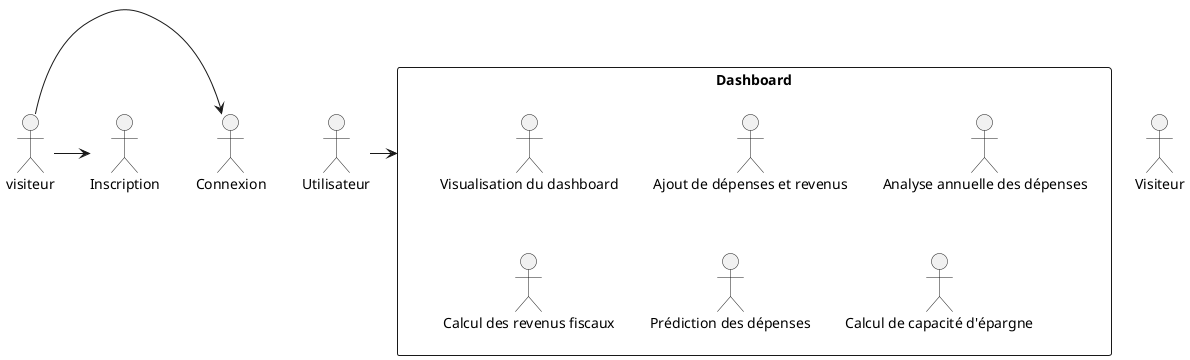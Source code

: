 @startuml
top to bottom direction

actor Utilisateur
actor Visiteur

  Connexion as UC1
  Inscription as UC2

rectangle "Dashboard" as UC9{
  "Visualisation du dashboard" as UC3
  "Visualisation des détails" as UC4
  "Ajout de dépenses et revenus" as UC4
  "Analyse annuelle des dépenses" as UC5
  "Calcul des revenus fiscaux" as UC6
  "Prédiction des dépenses" as UC7
  "Calcul de capacité d'épargne" as UC8
}

visiteur -> UC1
visiteur -> UC2
Utilisateur -> UC9

@enduml
